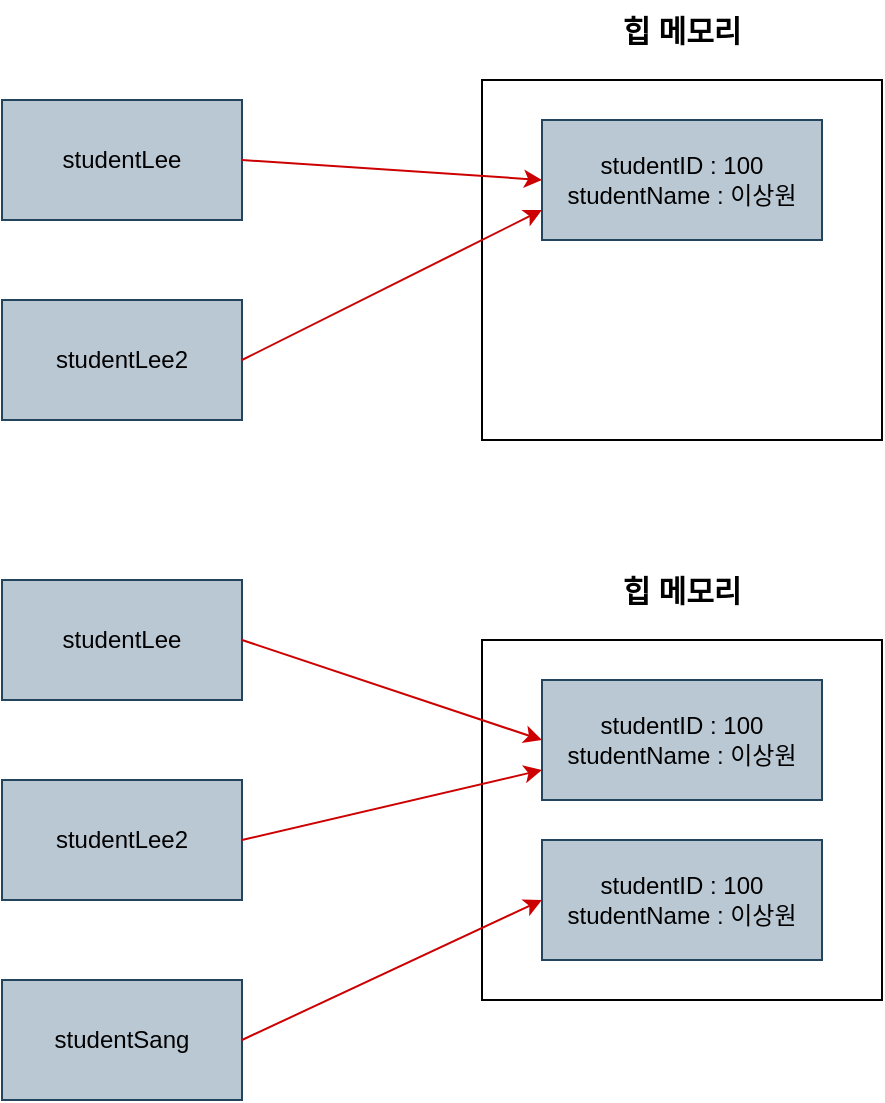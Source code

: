 <mxfile version="22.0.2" type="device">
  <diagram name="페이지-1" id="-tuffhu2X5ec-0IwhFkr">
    <mxGraphModel dx="1100" dy="809" grid="1" gridSize="10" guides="1" tooltips="1" connect="1" arrows="1" fold="1" page="1" pageScale="1" pageWidth="827" pageHeight="1169" math="0" shadow="0">
      <root>
        <mxCell id="0" />
        <mxCell id="1" parent="0" />
        <mxCell id="tuVqMYTUNZtv7R-RqKll-1" value="studentLee" style="rounded=0;whiteSpace=wrap;html=1;fillColor=#bac8d3;strokeColor=#23445d;" vertex="1" parent="1">
          <mxGeometry x="120" y="80" width="120" height="60" as="geometry" />
        </mxCell>
        <mxCell id="tuVqMYTUNZtv7R-RqKll-2" value="studentLee2" style="rounded=0;whiteSpace=wrap;html=1;fillColor=#bac8d3;strokeColor=#23445d;" vertex="1" parent="1">
          <mxGeometry x="120" y="180" width="120" height="60" as="geometry" />
        </mxCell>
        <mxCell id="tuVqMYTUNZtv7R-RqKll-3" value="" style="rounded=0;whiteSpace=wrap;html=1;" vertex="1" parent="1">
          <mxGeometry x="360" y="70" width="200" height="180" as="geometry" />
        </mxCell>
        <mxCell id="tuVqMYTUNZtv7R-RqKll-4" value="&lt;font style=&quot;font-size: 15px;&quot;&gt;&lt;b&gt;힙 메모리&lt;/b&gt;&lt;/font&gt;" style="text;html=1;strokeColor=none;fillColor=none;align=center;verticalAlign=middle;whiteSpace=wrap;rounded=0;" vertex="1" parent="1">
          <mxGeometry x="410" y="30" width="100" height="30" as="geometry" />
        </mxCell>
        <mxCell id="tuVqMYTUNZtv7R-RqKll-5" value="studentID : 100&lt;br&gt;studentName : 이상원" style="rounded=0;whiteSpace=wrap;html=1;fillColor=#bac8d3;strokeColor=#23445d;" vertex="1" parent="1">
          <mxGeometry x="390" y="90" width="140" height="60" as="geometry" />
        </mxCell>
        <mxCell id="tuVqMYTUNZtv7R-RqKll-6" value="" style="endArrow=classic;html=1;rounded=0;exitX=1;exitY=0.5;exitDx=0;exitDy=0;entryX=0;entryY=0.5;entryDx=0;entryDy=0;strokeColor=#CC0000;" edge="1" parent="1" source="tuVqMYTUNZtv7R-RqKll-1" target="tuVqMYTUNZtv7R-RqKll-5">
          <mxGeometry width="50" height="50" relative="1" as="geometry">
            <mxPoint x="390" y="430" as="sourcePoint" />
            <mxPoint x="440" y="380" as="targetPoint" />
          </mxGeometry>
        </mxCell>
        <mxCell id="tuVqMYTUNZtv7R-RqKll-7" value="" style="endArrow=classic;html=1;rounded=0;exitX=1;exitY=0.5;exitDx=0;exitDy=0;entryX=0;entryY=0.75;entryDx=0;entryDy=0;strokeColor=#CC0000;" edge="1" parent="1" source="tuVqMYTUNZtv7R-RqKll-2" target="tuVqMYTUNZtv7R-RqKll-5">
          <mxGeometry width="50" height="50" relative="1" as="geometry">
            <mxPoint x="250" y="120" as="sourcePoint" />
            <mxPoint x="400" y="130" as="targetPoint" />
          </mxGeometry>
        </mxCell>
        <mxCell id="tuVqMYTUNZtv7R-RqKll-8" value="studentLee" style="rounded=0;whiteSpace=wrap;html=1;fillColor=#bac8d3;strokeColor=#23445d;" vertex="1" parent="1">
          <mxGeometry x="120" y="320" width="120" height="60" as="geometry" />
        </mxCell>
        <mxCell id="tuVqMYTUNZtv7R-RqKll-9" value="studentLee2" style="rounded=0;whiteSpace=wrap;html=1;fillColor=#bac8d3;strokeColor=#23445d;" vertex="1" parent="1">
          <mxGeometry x="120" y="420" width="120" height="60" as="geometry" />
        </mxCell>
        <mxCell id="tuVqMYTUNZtv7R-RqKll-10" value="" style="rounded=0;whiteSpace=wrap;html=1;" vertex="1" parent="1">
          <mxGeometry x="360" y="350" width="200" height="180" as="geometry" />
        </mxCell>
        <mxCell id="tuVqMYTUNZtv7R-RqKll-11" value="&lt;font style=&quot;font-size: 15px;&quot;&gt;&lt;b&gt;힙 메모리&lt;/b&gt;&lt;/font&gt;" style="text;html=1;strokeColor=none;fillColor=none;align=center;verticalAlign=middle;whiteSpace=wrap;rounded=0;" vertex="1" parent="1">
          <mxGeometry x="410" y="310" width="100" height="30" as="geometry" />
        </mxCell>
        <mxCell id="tuVqMYTUNZtv7R-RqKll-12" value="studentID : 100&lt;br&gt;studentName : 이상원" style="rounded=0;whiteSpace=wrap;html=1;fillColor=#bac8d3;strokeColor=#23445d;" vertex="1" parent="1">
          <mxGeometry x="390" y="370" width="140" height="60" as="geometry" />
        </mxCell>
        <mxCell id="tuVqMYTUNZtv7R-RqKll-13" value="" style="endArrow=classic;html=1;rounded=0;exitX=1;exitY=0.5;exitDx=0;exitDy=0;entryX=0;entryY=0.5;entryDx=0;entryDy=0;strokeColor=#CC0000;" edge="1" parent="1" source="tuVqMYTUNZtv7R-RqKll-8" target="tuVqMYTUNZtv7R-RqKll-12">
          <mxGeometry width="50" height="50" relative="1" as="geometry">
            <mxPoint x="390" y="710" as="sourcePoint" />
            <mxPoint x="440" y="660" as="targetPoint" />
          </mxGeometry>
        </mxCell>
        <mxCell id="tuVqMYTUNZtv7R-RqKll-14" value="" style="endArrow=classic;html=1;rounded=0;exitX=1;exitY=0.5;exitDx=0;exitDy=0;entryX=0;entryY=0.75;entryDx=0;entryDy=0;strokeColor=#CC0000;" edge="1" parent="1" source="tuVqMYTUNZtv7R-RqKll-9" target="tuVqMYTUNZtv7R-RqKll-12">
          <mxGeometry width="50" height="50" relative="1" as="geometry">
            <mxPoint x="250" y="400" as="sourcePoint" />
            <mxPoint x="400" y="410" as="targetPoint" />
          </mxGeometry>
        </mxCell>
        <mxCell id="tuVqMYTUNZtv7R-RqKll-15" value="studentID : 100&lt;br&gt;studentName : 이상원" style="rounded=0;whiteSpace=wrap;html=1;fillColor=#bac8d3;strokeColor=#23445d;" vertex="1" parent="1">
          <mxGeometry x="390" y="450" width="140" height="60" as="geometry" />
        </mxCell>
        <mxCell id="tuVqMYTUNZtv7R-RqKll-16" value="studentSang" style="rounded=0;whiteSpace=wrap;html=1;fillColor=#bac8d3;strokeColor=#23445d;" vertex="1" parent="1">
          <mxGeometry x="120" y="520" width="120" height="60" as="geometry" />
        </mxCell>
        <mxCell id="tuVqMYTUNZtv7R-RqKll-17" value="" style="endArrow=classic;html=1;rounded=0;exitX=1;exitY=0.5;exitDx=0;exitDy=0;entryX=0;entryY=0.5;entryDx=0;entryDy=0;strokeColor=#CC0000;" edge="1" parent="1" source="tuVqMYTUNZtv7R-RqKll-16" target="tuVqMYTUNZtv7R-RqKll-15">
          <mxGeometry width="50" height="50" relative="1" as="geometry">
            <mxPoint x="250" y="460" as="sourcePoint" />
            <mxPoint x="400" y="425" as="targetPoint" />
          </mxGeometry>
        </mxCell>
      </root>
    </mxGraphModel>
  </diagram>
</mxfile>
